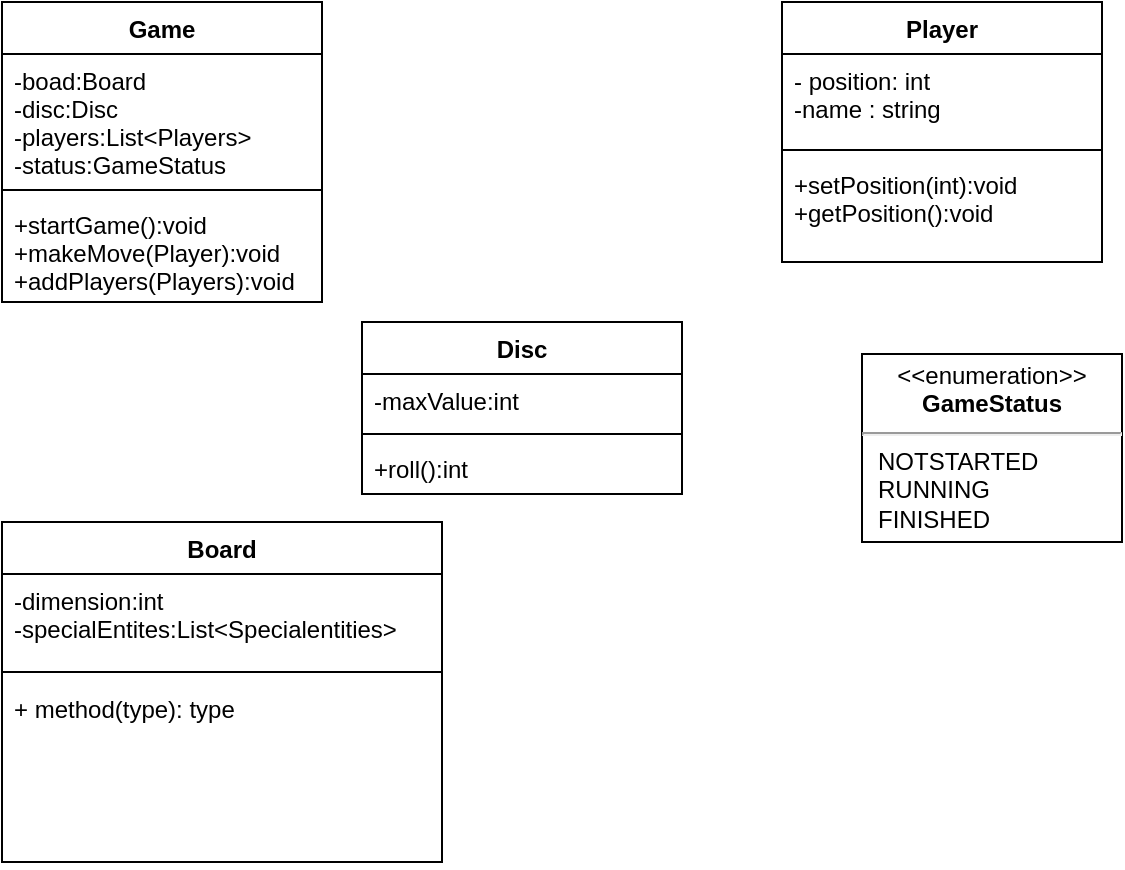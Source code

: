 <mxfile version="20.0.4" type="github">
  <diagram id="MPORiv8atyR2-xZZkTNI" name="Page-1">
    <mxGraphModel dx="805" dy="558" grid="1" gridSize="10" guides="1" tooltips="1" connect="1" arrows="1" fold="1" page="1" pageScale="1" pageWidth="850" pageHeight="1100" math="0" shadow="0">
      <root>
        <mxCell id="0" />
        <mxCell id="1" parent="0" />
        <mxCell id="hb_hwYAlQoLKjE-wTPd8-1" value="Player" style="swimlane;fontStyle=1;align=center;verticalAlign=top;childLayout=stackLayout;horizontal=1;startSize=26;horizontalStack=0;resizeParent=1;resizeParentMax=0;resizeLast=0;collapsible=1;marginBottom=0;" vertex="1" parent="1">
          <mxGeometry x="420" y="70" width="160" height="130" as="geometry" />
        </mxCell>
        <mxCell id="hb_hwYAlQoLKjE-wTPd8-2" value="- position: int&#xa;-name : string" style="text;strokeColor=none;fillColor=none;align=left;verticalAlign=top;spacingLeft=4;spacingRight=4;overflow=hidden;rotatable=0;points=[[0,0.5],[1,0.5]];portConstraint=eastwest;" vertex="1" parent="hb_hwYAlQoLKjE-wTPd8-1">
          <mxGeometry y="26" width="160" height="44" as="geometry" />
        </mxCell>
        <mxCell id="hb_hwYAlQoLKjE-wTPd8-3" value="" style="line;strokeWidth=1;fillColor=none;align=left;verticalAlign=middle;spacingTop=-1;spacingLeft=3;spacingRight=3;rotatable=0;labelPosition=right;points=[];portConstraint=eastwest;" vertex="1" parent="hb_hwYAlQoLKjE-wTPd8-1">
          <mxGeometry y="70" width="160" height="8" as="geometry" />
        </mxCell>
        <mxCell id="hb_hwYAlQoLKjE-wTPd8-4" value="+setPosition(int):void&#xa;+getPosition():void" style="text;strokeColor=none;fillColor=none;align=left;verticalAlign=top;spacingLeft=4;spacingRight=4;overflow=hidden;rotatable=0;points=[[0,0.5],[1,0.5]];portConstraint=eastwest;" vertex="1" parent="hb_hwYAlQoLKjE-wTPd8-1">
          <mxGeometry y="78" width="160" height="52" as="geometry" />
        </mxCell>
        <mxCell id="hb_hwYAlQoLKjE-wTPd8-5" value="Disc" style="swimlane;fontStyle=1;align=center;verticalAlign=top;childLayout=stackLayout;horizontal=1;startSize=26;horizontalStack=0;resizeParent=1;resizeParentMax=0;resizeLast=0;collapsible=1;marginBottom=0;" vertex="1" parent="1">
          <mxGeometry x="210" y="230" width="160" height="86" as="geometry" />
        </mxCell>
        <mxCell id="hb_hwYAlQoLKjE-wTPd8-6" value="-maxValue:int" style="text;strokeColor=none;fillColor=none;align=left;verticalAlign=top;spacingLeft=4;spacingRight=4;overflow=hidden;rotatable=0;points=[[0,0.5],[1,0.5]];portConstraint=eastwest;" vertex="1" parent="hb_hwYAlQoLKjE-wTPd8-5">
          <mxGeometry y="26" width="160" height="26" as="geometry" />
        </mxCell>
        <mxCell id="hb_hwYAlQoLKjE-wTPd8-7" value="" style="line;strokeWidth=1;fillColor=none;align=left;verticalAlign=middle;spacingTop=-1;spacingLeft=3;spacingRight=3;rotatable=0;labelPosition=right;points=[];portConstraint=eastwest;" vertex="1" parent="hb_hwYAlQoLKjE-wTPd8-5">
          <mxGeometry y="52" width="160" height="8" as="geometry" />
        </mxCell>
        <mxCell id="hb_hwYAlQoLKjE-wTPd8-8" value="+roll():int" style="text;strokeColor=none;fillColor=none;align=left;verticalAlign=top;spacingLeft=4;spacingRight=4;overflow=hidden;rotatable=0;points=[[0,0.5],[1,0.5]];portConstraint=eastwest;" vertex="1" parent="hb_hwYAlQoLKjE-wTPd8-5">
          <mxGeometry y="60" width="160" height="26" as="geometry" />
        </mxCell>
        <mxCell id="hb_hwYAlQoLKjE-wTPd8-9" value="&lt;p style=&quot;margin:0px;margin-top:4px;text-align:center;&quot;&gt;&amp;lt;&amp;lt;enumeration&amp;gt;&amp;gt;&lt;br&gt;&lt;b&gt;GameStatus&lt;/b&gt;&lt;/p&gt;&lt;hr&gt;&lt;p style=&quot;margin:0px;margin-left:8px;text-align:left;&quot;&gt;NOTSTARTED&lt;/p&gt;&lt;p style=&quot;margin:0px;margin-left:8px;text-align:left;&quot;&gt;RUNNING&lt;/p&gt;&lt;p style=&quot;margin:0px;margin-left:8px;text-align:left;&quot;&gt;FINISHED&lt;/p&gt;" style="shape=rect;html=1;overflow=fill;whiteSpace=wrap;" vertex="1" parent="1">
          <mxGeometry x="460" y="246" width="130" height="94" as="geometry" />
        </mxCell>
        <mxCell id="hb_hwYAlQoLKjE-wTPd8-10" value="Game" style="swimlane;fontStyle=1;align=center;verticalAlign=top;childLayout=stackLayout;horizontal=1;startSize=26;horizontalStack=0;resizeParent=1;resizeParentMax=0;resizeLast=0;collapsible=1;marginBottom=0;" vertex="1" parent="1">
          <mxGeometry x="30" y="70" width="160" height="150" as="geometry" />
        </mxCell>
        <mxCell id="hb_hwYAlQoLKjE-wTPd8-11" value="-boad:Board&#xa;-disc:Disc&#xa;-players:List&lt;Players&gt;&#xa;-status:GameStatus" style="text;strokeColor=none;fillColor=none;align=left;verticalAlign=top;spacingLeft=4;spacingRight=4;overflow=hidden;rotatable=0;points=[[0,0.5],[1,0.5]];portConstraint=eastwest;" vertex="1" parent="hb_hwYAlQoLKjE-wTPd8-10">
          <mxGeometry y="26" width="160" height="64" as="geometry" />
        </mxCell>
        <mxCell id="hb_hwYAlQoLKjE-wTPd8-12" value="" style="line;strokeWidth=1;fillColor=none;align=left;verticalAlign=middle;spacingTop=-1;spacingLeft=3;spacingRight=3;rotatable=0;labelPosition=right;points=[];portConstraint=eastwest;" vertex="1" parent="hb_hwYAlQoLKjE-wTPd8-10">
          <mxGeometry y="90" width="160" height="8" as="geometry" />
        </mxCell>
        <mxCell id="hb_hwYAlQoLKjE-wTPd8-13" value="+startGame():void&#xa;+makeMove(Player):void&#xa;+addPlayers(Players):void" style="text;strokeColor=none;fillColor=none;align=left;verticalAlign=top;spacingLeft=4;spacingRight=4;overflow=hidden;rotatable=0;points=[[0,0.5],[1,0.5]];portConstraint=eastwest;" vertex="1" parent="hb_hwYAlQoLKjE-wTPd8-10">
          <mxGeometry y="98" width="160" height="52" as="geometry" />
        </mxCell>
        <mxCell id="hb_hwYAlQoLKjE-wTPd8-14" value="Board" style="swimlane;fontStyle=1;align=center;verticalAlign=top;childLayout=stackLayout;horizontal=1;startSize=26;horizontalStack=0;resizeParent=1;resizeParentMax=0;resizeLast=0;collapsible=1;marginBottom=0;" vertex="1" parent="1">
          <mxGeometry x="30" y="330" width="220" height="170" as="geometry" />
        </mxCell>
        <mxCell id="hb_hwYAlQoLKjE-wTPd8-15" value="-dimension:int&#xa;-specialEntites:List&lt;Specialentities&gt;&#xa;&#xa;" style="text;strokeColor=none;fillColor=none;align=left;verticalAlign=top;spacingLeft=4;spacingRight=4;overflow=hidden;rotatable=0;points=[[0,0.5],[1,0.5]];portConstraint=eastwest;" vertex="1" parent="hb_hwYAlQoLKjE-wTPd8-14">
          <mxGeometry y="26" width="220" height="44" as="geometry" />
        </mxCell>
        <mxCell id="hb_hwYAlQoLKjE-wTPd8-16" value="" style="line;strokeWidth=1;fillColor=none;align=left;verticalAlign=middle;spacingTop=-1;spacingLeft=3;spacingRight=3;rotatable=0;labelPosition=right;points=[];portConstraint=eastwest;" vertex="1" parent="hb_hwYAlQoLKjE-wTPd8-14">
          <mxGeometry y="70" width="220" height="10" as="geometry" />
        </mxCell>
        <mxCell id="hb_hwYAlQoLKjE-wTPd8-17" value="+ method(type): type" style="text;strokeColor=none;fillColor=none;align=left;verticalAlign=top;spacingLeft=4;spacingRight=4;overflow=hidden;rotatable=0;points=[[0,0.5],[1,0.5]];portConstraint=eastwest;" vertex="1" parent="hb_hwYAlQoLKjE-wTPd8-14">
          <mxGeometry y="80" width="220" height="90" as="geometry" />
        </mxCell>
      </root>
    </mxGraphModel>
  </diagram>
</mxfile>
